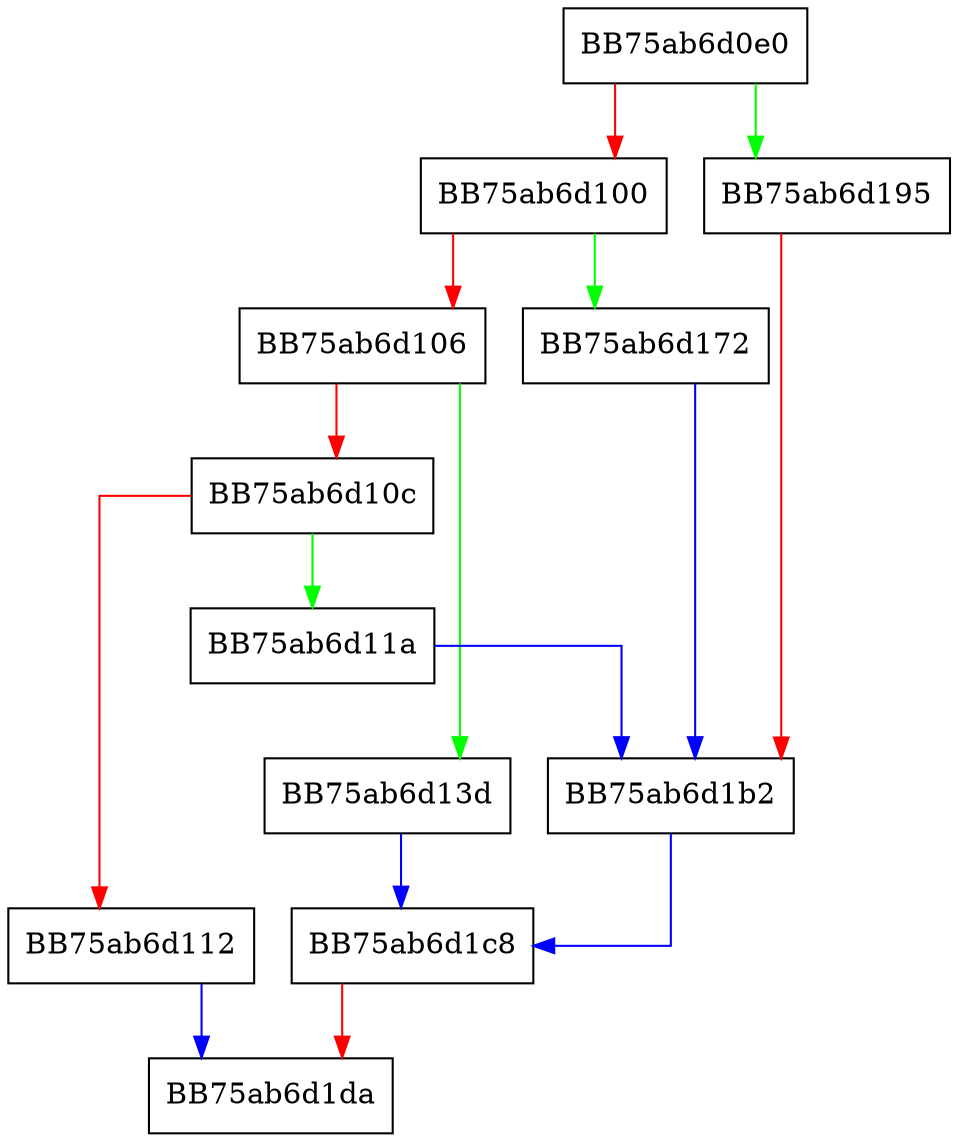 digraph GetQuery {
  node [shape="box"];
  graph [splines=ortho];
  BB75ab6d0e0 -> BB75ab6d195 [color="green"];
  BB75ab6d0e0 -> BB75ab6d100 [color="red"];
  BB75ab6d100 -> BB75ab6d172 [color="green"];
  BB75ab6d100 -> BB75ab6d106 [color="red"];
  BB75ab6d106 -> BB75ab6d13d [color="green"];
  BB75ab6d106 -> BB75ab6d10c [color="red"];
  BB75ab6d10c -> BB75ab6d11a [color="green"];
  BB75ab6d10c -> BB75ab6d112 [color="red"];
  BB75ab6d112 -> BB75ab6d1da [color="blue"];
  BB75ab6d11a -> BB75ab6d1b2 [color="blue"];
  BB75ab6d13d -> BB75ab6d1c8 [color="blue"];
  BB75ab6d172 -> BB75ab6d1b2 [color="blue"];
  BB75ab6d195 -> BB75ab6d1b2 [color="red"];
  BB75ab6d1b2 -> BB75ab6d1c8 [color="blue"];
  BB75ab6d1c8 -> BB75ab6d1da [color="red"];
}